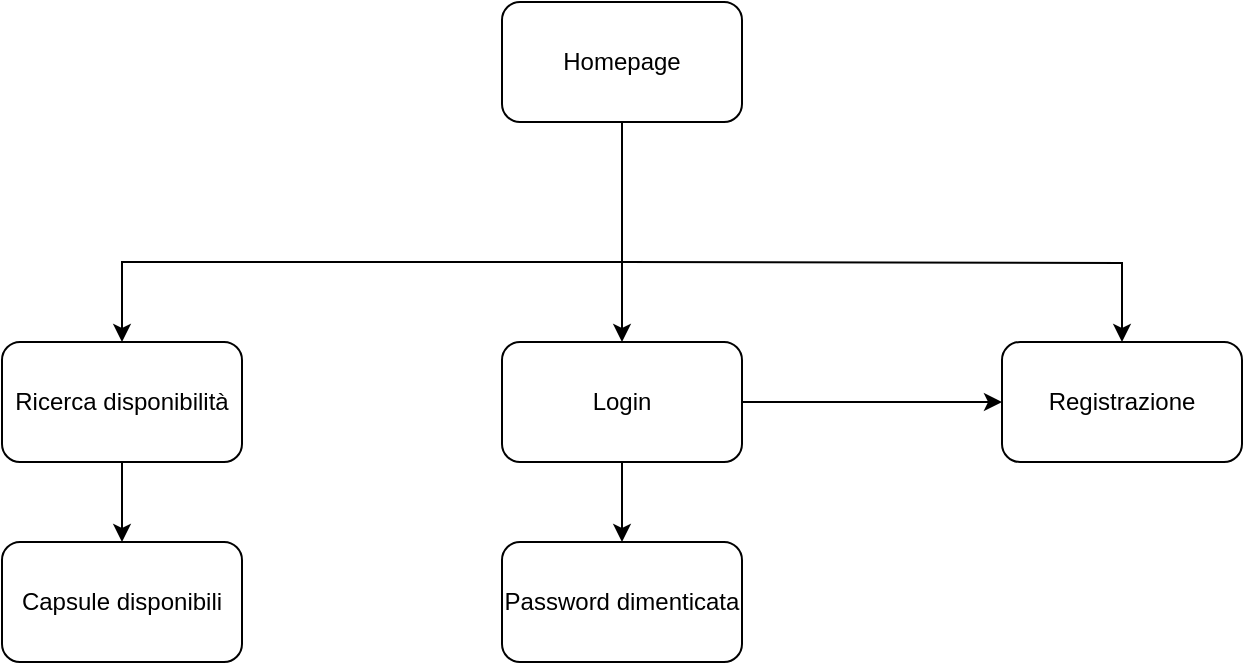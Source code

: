 <mxfile version="23.1.1" type="device">
  <diagram name="Pagina-1" id="w9YE637o8_gkn6TszZzu">
    <mxGraphModel dx="956" dy="1624" grid="1" gridSize="10" guides="1" tooltips="1" connect="1" arrows="1" fold="1" page="1" pageScale="1" pageWidth="850" pageHeight="1100" math="0" shadow="0">
      <root>
        <mxCell id="0" />
        <mxCell id="1" parent="0" />
        <mxCell id="-m9kF-2rj94RuoO7QnJ5-7" value="" style="edgeStyle=orthogonalEdgeStyle;rounded=0;orthogonalLoop=1;jettySize=auto;html=1;" edge="1" parent="1" source="-m9kF-2rj94RuoO7QnJ5-1" target="-m9kF-2rj94RuoO7QnJ5-3">
          <mxGeometry relative="1" as="geometry" />
        </mxCell>
        <mxCell id="-m9kF-2rj94RuoO7QnJ5-9" style="edgeStyle=orthogonalEdgeStyle;rounded=0;orthogonalLoop=1;jettySize=auto;html=1;" edge="1" parent="1" target="-m9kF-2rj94RuoO7QnJ5-2">
          <mxGeometry relative="1" as="geometry">
            <mxPoint x="430" y="120" as="sourcePoint" />
            <Array as="points">
              <mxPoint x="430" y="100" />
              <mxPoint x="180" y="100" />
            </Array>
          </mxGeometry>
        </mxCell>
        <mxCell id="-m9kF-2rj94RuoO7QnJ5-10" style="edgeStyle=orthogonalEdgeStyle;rounded=0;orthogonalLoop=1;jettySize=auto;html=1;entryX=0.5;entryY=0;entryDx=0;entryDy=0;" edge="1" parent="1" target="-m9kF-2rj94RuoO7QnJ5-5">
          <mxGeometry relative="1" as="geometry">
            <mxPoint x="430" y="100" as="sourcePoint" />
          </mxGeometry>
        </mxCell>
        <mxCell id="-m9kF-2rj94RuoO7QnJ5-1" value="Homepage" style="rounded=1;whiteSpace=wrap;html=1;" vertex="1" parent="1">
          <mxGeometry x="370" y="-30" width="120" height="60" as="geometry" />
        </mxCell>
        <mxCell id="-m9kF-2rj94RuoO7QnJ5-11" style="edgeStyle=orthogonalEdgeStyle;rounded=0;orthogonalLoop=1;jettySize=auto;html=1;exitX=0.5;exitY=1;exitDx=0;exitDy=0;" edge="1" parent="1" source="-m9kF-2rj94RuoO7QnJ5-2" target="-m9kF-2rj94RuoO7QnJ5-6">
          <mxGeometry relative="1" as="geometry" />
        </mxCell>
        <mxCell id="-m9kF-2rj94RuoO7QnJ5-2" value="Ricerca disponibilità" style="rounded=1;whiteSpace=wrap;html=1;" vertex="1" parent="1">
          <mxGeometry x="120" y="140" width="120" height="60" as="geometry" />
        </mxCell>
        <mxCell id="-m9kF-2rj94RuoO7QnJ5-13" style="edgeStyle=orthogonalEdgeStyle;rounded=0;orthogonalLoop=1;jettySize=auto;html=1;exitX=0.5;exitY=1;exitDx=0;exitDy=0;" edge="1" parent="1" source="-m9kF-2rj94RuoO7QnJ5-3" target="-m9kF-2rj94RuoO7QnJ5-12">
          <mxGeometry relative="1" as="geometry" />
        </mxCell>
        <mxCell id="-m9kF-2rj94RuoO7QnJ5-14" style="edgeStyle=orthogonalEdgeStyle;rounded=0;orthogonalLoop=1;jettySize=auto;html=1;exitX=1;exitY=0.5;exitDx=0;exitDy=0;entryX=0;entryY=0.5;entryDx=0;entryDy=0;" edge="1" parent="1" source="-m9kF-2rj94RuoO7QnJ5-3" target="-m9kF-2rj94RuoO7QnJ5-5">
          <mxGeometry relative="1" as="geometry" />
        </mxCell>
        <mxCell id="-m9kF-2rj94RuoO7QnJ5-3" value="Login" style="rounded=1;whiteSpace=wrap;html=1;" vertex="1" parent="1">
          <mxGeometry x="370" y="140" width="120" height="60" as="geometry" />
        </mxCell>
        <mxCell id="-m9kF-2rj94RuoO7QnJ5-5" value="Registrazione" style="rounded=1;whiteSpace=wrap;html=1;" vertex="1" parent="1">
          <mxGeometry x="620" y="140" width="120" height="60" as="geometry" />
        </mxCell>
        <mxCell id="-m9kF-2rj94RuoO7QnJ5-6" value="Capsule disponibili" style="rounded=1;whiteSpace=wrap;html=1;" vertex="1" parent="1">
          <mxGeometry x="120" y="240" width="120" height="60" as="geometry" />
        </mxCell>
        <mxCell id="-m9kF-2rj94RuoO7QnJ5-12" value="Password dimenticata" style="rounded=1;whiteSpace=wrap;html=1;" vertex="1" parent="1">
          <mxGeometry x="370" y="240" width="120" height="60" as="geometry" />
        </mxCell>
      </root>
    </mxGraphModel>
  </diagram>
</mxfile>
